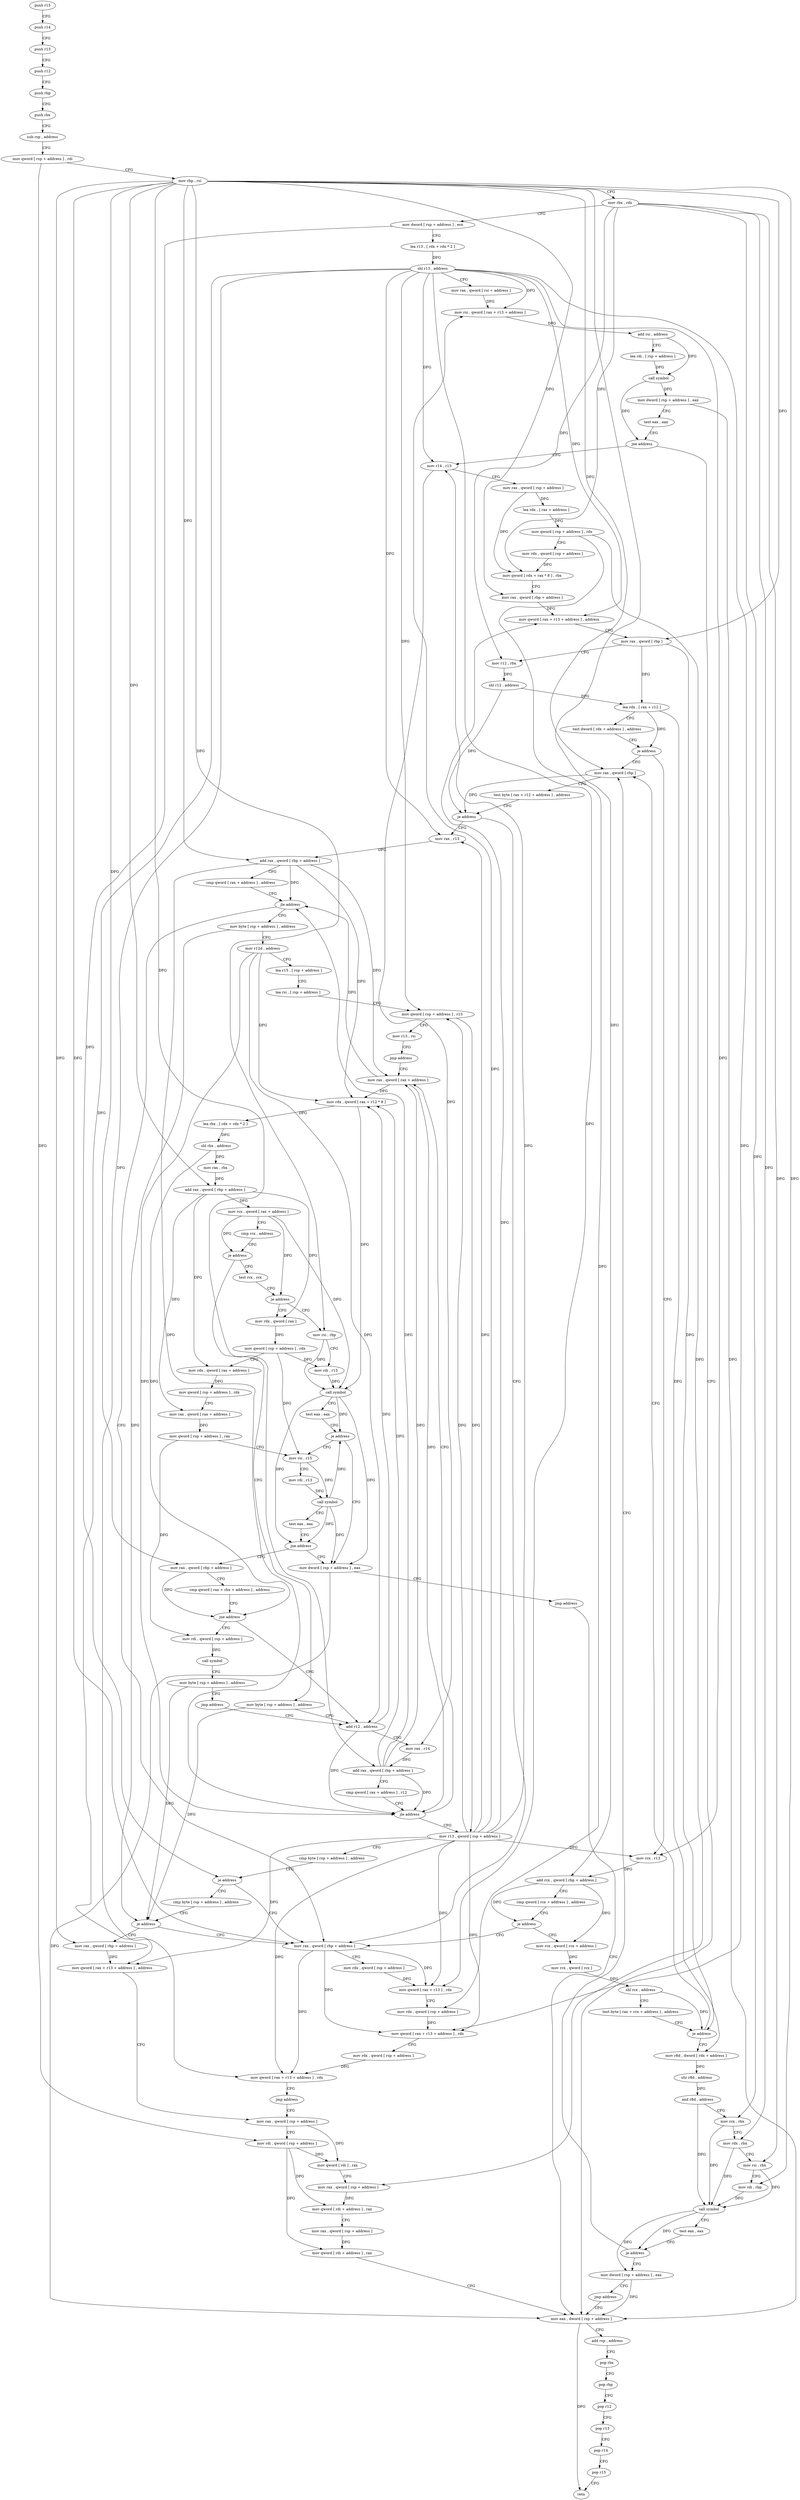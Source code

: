 digraph "func" {
"4244618" [label = "push r15" ]
"4244620" [label = "push r14" ]
"4244622" [label = "push r13" ]
"4244624" [label = "push r12" ]
"4244626" [label = "push rbp" ]
"4244627" [label = "push rbx" ]
"4244628" [label = "sub rsp , address" ]
"4244632" [label = "mov qword [ rsp + address ] , rdi" ]
"4244637" [label = "mov rbp , rsi" ]
"4244640" [label = "mov rbx , rdx" ]
"4244643" [label = "mov dword [ rsp + address ] , ecx" ]
"4244647" [label = "lea r13 , [ rdx + rdx * 2 ]" ]
"4244651" [label = "shl r13 , address" ]
"4244655" [label = "mov rax , qword [ rsi + address ]" ]
"4244659" [label = "mov rsi , qword [ rax + r13 + address ]" ]
"4244664" [label = "add rsi , address" ]
"4244668" [label = "lea rdi , [ rsp + address ]" ]
"4244673" [label = "call symbol" ]
"4244678" [label = "mov dword [ rsp + address ] , eax" ]
"4244682" [label = "test eax , eax" ]
"4244684" [label = "jne address" ]
"4245120" [label = "mov eax , dword [ rsp + address ]" ]
"4244690" [label = "mov r14 , r13" ]
"4245124" [label = "add rsp , address" ]
"4245128" [label = "pop rbx" ]
"4245129" [label = "pop rbp" ]
"4245130" [label = "pop r12" ]
"4245132" [label = "pop r13" ]
"4245134" [label = "pop r14" ]
"4245136" [label = "pop r15" ]
"4245138" [label = "retn" ]
"4244693" [label = "mov rax , qword [ rsp + address ]" ]
"4244698" [label = "lea rdx , [ rax + address ]" ]
"4244702" [label = "mov qword [ rsp + address ] , rdx" ]
"4244707" [label = "mov rdx , qword [ rsp + address ]" ]
"4244712" [label = "mov qword [ rdx + rax * 8 ] , rbx" ]
"4244716" [label = "mov rax , qword [ rbp + address ]" ]
"4244720" [label = "mov qword [ rax + r13 + address ] , address" ]
"4244729" [label = "mov rax , qword [ rbp ]" ]
"4244733" [label = "mov r12 , rbx" ]
"4244736" [label = "shl r12 , address" ]
"4244740" [label = "lea rdx , [ rax + r12 ]" ]
"4244744" [label = "test dword [ rdx + address ] , address" ]
"4244751" [label = "je address" ]
"4244789" [label = "mov rax , qword [ rbp ]" ]
"4244753" [label = "mov rcx , r13" ]
"4244793" [label = "test byte [ rax + r12 + address ] , address" ]
"4244799" [label = "je address" ]
"4245139" [label = "mov rax , qword [ rbp + address ]" ]
"4244805" [label = "mov rax , r13" ]
"4244756" [label = "add rcx , qword [ rbp + address ]" ]
"4244760" [label = "cmp qword [ rcx + address ] , address" ]
"4244765" [label = "je address" ]
"4244771" [label = "mov rcx , qword [ rcx + address ]" ]
"4245143" [label = "mov rdx , qword [ rsp + address ]" ]
"4245148" [label = "mov qword [ rax + r13 ] , rdx" ]
"4245152" [label = "mov rdx , qword [ rsp + address ]" ]
"4245157" [label = "mov qword [ rax + r13 + address ] , rdx" ]
"4245162" [label = "mov rdx , qword [ rsp + address ]" ]
"4245167" [label = "mov qword [ rax + r13 + address ] , rdx" ]
"4245172" [label = "jmp address" ]
"4245089" [label = "mov rax , qword [ rsp + address ]" ]
"4244808" [label = "add rax , qword [ rbp + address ]" ]
"4244812" [label = "cmp qword [ rax + address ] , address" ]
"4244817" [label = "jle address" ]
"4244823" [label = "mov byte [ rsp + address ] , address" ]
"4244775" [label = "mov rcx , qword [ rcx ]" ]
"4244778" [label = "shl rcx , address" ]
"4244782" [label = "test byte [ rax + rcx + address ] , address" ]
"4244787" [label = "je address" ]
"4244854" [label = "mov r8d , dword [ rdx + address ]" ]
"4245094" [label = "mov rdi , qword [ rsp + address ]" ]
"4245099" [label = "mov qword [ rdi ] , rax" ]
"4245102" [label = "mov rax , qword [ rsp + address ]" ]
"4245107" [label = "mov qword [ rdi + address ] , rax" ]
"4245111" [label = "mov rax , qword [ rsp + address ]" ]
"4245116" [label = "mov qword [ rdi + address ] , rax" ]
"4244828" [label = "mov r12d , address" ]
"4244834" [label = "lea r15 , [ rsp + address ]" ]
"4244839" [label = "lea rsi , [ rsp + address ]" ]
"4244844" [label = "mov qword [ rsp + address ] , r13" ]
"4244849" [label = "mov r13 , rsi" ]
"4244852" [label = "jmp address" ]
"4244925" [label = "mov rax , qword [ rax + address ]" ]
"4244858" [label = "shr r8d , address" ]
"4244862" [label = "and r8d , address" ]
"4244869" [label = "mov rcx , rbx" ]
"4244872" [label = "mov rdx , rbx" ]
"4244875" [label = "mov rsi , rbx" ]
"4244878" [label = "mov rdi , rbp" ]
"4244881" [label = "call symbol" ]
"4244886" [label = "test eax , eax" ]
"4244888" [label = "je address" ]
"4244890" [label = "mov dword [ rsp + address ] , eax" ]
"4244929" [label = "mov rdx , qword [ rax + r12 * 8 ]" ]
"4244933" [label = "lea rbx , [ rdx + rdx * 2 ]" ]
"4244937" [label = "shl rbx , address" ]
"4244941" [label = "mov rax , rbx" ]
"4244944" [label = "add rax , qword [ rbp + address ]" ]
"4244948" [label = "mov rcx , qword [ rax + address ]" ]
"4244952" [label = "cmp rcx , address" ]
"4244956" [label = "je address" ]
"4244899" [label = "mov byte [ rsp + address ] , address" ]
"4244958" [label = "test rcx , rcx" ]
"4244894" [label = "jmp address" ]
"4244904" [label = "add r12 , address" ]
"4244961" [label = "je address" ]
"4245036" [label = "mov rsi , rbp" ]
"4244963" [label = "mov rdx , qword [ rax ]" ]
"4245057" [label = "mov r13 , qword [ rsp + address ]" ]
"4245062" [label = "cmp byte [ rsp + address ] , address" ]
"4245067" [label = "je address" ]
"4245069" [label = "cmp byte [ rsp + address ] , address" ]
"4245039" [label = "mov rdi , r15" ]
"4245042" [label = "call symbol" ]
"4245047" [label = "test eax , eax" ]
"4245049" [label = "je address" ]
"4244989" [label = "mov rsi , r15" ]
"4245051" [label = "mov dword [ rsp + address ] , eax" ]
"4244966" [label = "mov qword [ rsp + address ] , rdx" ]
"4244971" [label = "mov rdx , qword [ rax + address ]" ]
"4244975" [label = "mov qword [ rsp + address ] , rdx" ]
"4244980" [label = "mov rax , qword [ rax + address ]" ]
"4244984" [label = "mov qword [ rsp + address ] , rax" ]
"4245074" [label = "je address" ]
"4245076" [label = "mov rax , qword [ rbp + address ]" ]
"4244992" [label = "mov rdi , r13" ]
"4244995" [label = "call symbol" ]
"4245000" [label = "test eax , eax" ]
"4245002" [label = "jne address" ]
"4245004" [label = "mov rax , qword [ rbp + address ]" ]
"4245055" [label = "jmp address" ]
"4245008" [label = "cmp qword [ rax + rbx + address ] , address" ]
"4245014" [label = "jne address" ]
"4245016" [label = "mov rdi , qword [ rsp + address ]" ]
"4245080" [label = "mov qword [ rax + r13 + address ] , address" ]
"4244908" [label = "mov rax , r14" ]
"4244911" [label = "add rax , qword [ rbp + address ]" ]
"4244915" [label = "cmp qword [ rax + address ] , r12" ]
"4244919" [label = "jle address" ]
"4245021" [label = "call symbol" ]
"4245026" [label = "mov byte [ rsp + address ] , address" ]
"4245031" [label = "jmp address" ]
"4244618" -> "4244620" [ label = "CFG" ]
"4244620" -> "4244622" [ label = "CFG" ]
"4244622" -> "4244624" [ label = "CFG" ]
"4244624" -> "4244626" [ label = "CFG" ]
"4244626" -> "4244627" [ label = "CFG" ]
"4244627" -> "4244628" [ label = "CFG" ]
"4244628" -> "4244632" [ label = "CFG" ]
"4244632" -> "4244637" [ label = "CFG" ]
"4244632" -> "4245094" [ label = "DFG" ]
"4244637" -> "4244640" [ label = "CFG" ]
"4244637" -> "4244716" [ label = "DFG" ]
"4244637" -> "4244729" [ label = "DFG" ]
"4244637" -> "4244789" [ label = "DFG" ]
"4244637" -> "4244756" [ label = "DFG" ]
"4244637" -> "4245139" [ label = "DFG" ]
"4244637" -> "4244808" [ label = "DFG" ]
"4244637" -> "4244878" [ label = "DFG" ]
"4244637" -> "4244944" [ label = "DFG" ]
"4244637" -> "4244911" [ label = "DFG" ]
"4244637" -> "4245036" [ label = "DFG" ]
"4244637" -> "4245004" [ label = "DFG" ]
"4244637" -> "4245076" [ label = "DFG" ]
"4244640" -> "4244643" [ label = "CFG" ]
"4244640" -> "4244712" [ label = "DFG" ]
"4244640" -> "4244733" [ label = "DFG" ]
"4244640" -> "4244869" [ label = "DFG" ]
"4244640" -> "4244872" [ label = "DFG" ]
"4244640" -> "4244875" [ label = "DFG" ]
"4244643" -> "4244647" [ label = "CFG" ]
"4244643" -> "4245067" [ label = "DFG" ]
"4244647" -> "4244651" [ label = "DFG" ]
"4244651" -> "4244655" [ label = "CFG" ]
"4244651" -> "4244659" [ label = "DFG" ]
"4244651" -> "4244690" [ label = "DFG" ]
"4244651" -> "4244720" [ label = "DFG" ]
"4244651" -> "4244753" [ label = "DFG" ]
"4244651" -> "4245148" [ label = "DFG" ]
"4244651" -> "4245157" [ label = "DFG" ]
"4244651" -> "4245167" [ label = "DFG" ]
"4244651" -> "4244805" [ label = "DFG" ]
"4244651" -> "4244844" [ label = "DFG" ]
"4244651" -> "4245080" [ label = "DFG" ]
"4244655" -> "4244659" [ label = "DFG" ]
"4244659" -> "4244664" [ label = "DFG" ]
"4244664" -> "4244668" [ label = "CFG" ]
"4244664" -> "4244673" [ label = "DFG" ]
"4244668" -> "4244673" [ label = "DFG" ]
"4244673" -> "4244678" [ label = "DFG" ]
"4244673" -> "4244684" [ label = "DFG" ]
"4244678" -> "4244682" [ label = "CFG" ]
"4244678" -> "4245120" [ label = "DFG" ]
"4244682" -> "4244684" [ label = "CFG" ]
"4244684" -> "4245120" [ label = "CFG" ]
"4244684" -> "4244690" [ label = "CFG" ]
"4245120" -> "4245124" [ label = "CFG" ]
"4245120" -> "4245138" [ label = "DFG" ]
"4244690" -> "4244693" [ label = "CFG" ]
"4244690" -> "4244908" [ label = "DFG" ]
"4245124" -> "4245128" [ label = "CFG" ]
"4245128" -> "4245129" [ label = "CFG" ]
"4245129" -> "4245130" [ label = "CFG" ]
"4245130" -> "4245132" [ label = "CFG" ]
"4245132" -> "4245134" [ label = "CFG" ]
"4245134" -> "4245136" [ label = "CFG" ]
"4245136" -> "4245138" [ label = "CFG" ]
"4244693" -> "4244698" [ label = "DFG" ]
"4244693" -> "4244712" [ label = "DFG" ]
"4244698" -> "4244702" [ label = "DFG" ]
"4244702" -> "4244707" [ label = "CFG" ]
"4244702" -> "4245152" [ label = "DFG" ]
"4244702" -> "4245102" [ label = "DFG" ]
"4244707" -> "4244712" [ label = "DFG" ]
"4244712" -> "4244716" [ label = "CFG" ]
"4244716" -> "4244720" [ label = "DFG" ]
"4244720" -> "4244729" [ label = "CFG" ]
"4244729" -> "4244733" [ label = "CFG" ]
"4244729" -> "4244740" [ label = "DFG" ]
"4244729" -> "4244787" [ label = "DFG" ]
"4244733" -> "4244736" [ label = "DFG" ]
"4244736" -> "4244740" [ label = "DFG" ]
"4244736" -> "4244799" [ label = "DFG" ]
"4244740" -> "4244744" [ label = "CFG" ]
"4244740" -> "4244751" [ label = "DFG" ]
"4244740" -> "4244854" [ label = "DFG" ]
"4244744" -> "4244751" [ label = "CFG" ]
"4244751" -> "4244789" [ label = "CFG" ]
"4244751" -> "4244753" [ label = "CFG" ]
"4244789" -> "4244793" [ label = "CFG" ]
"4244789" -> "4244799" [ label = "DFG" ]
"4244753" -> "4244756" [ label = "DFG" ]
"4244793" -> "4244799" [ label = "CFG" ]
"4244799" -> "4245139" [ label = "CFG" ]
"4244799" -> "4244805" [ label = "CFG" ]
"4245139" -> "4245143" [ label = "CFG" ]
"4245139" -> "4245148" [ label = "DFG" ]
"4245139" -> "4245157" [ label = "DFG" ]
"4245139" -> "4245167" [ label = "DFG" ]
"4244805" -> "4244808" [ label = "DFG" ]
"4244756" -> "4244760" [ label = "CFG" ]
"4244756" -> "4244765" [ label = "DFG" ]
"4244756" -> "4244771" [ label = "DFG" ]
"4244760" -> "4244765" [ label = "CFG" ]
"4244765" -> "4245139" [ label = "CFG" ]
"4244765" -> "4244771" [ label = "CFG" ]
"4244771" -> "4244775" [ label = "DFG" ]
"4245143" -> "4245148" [ label = "DFG" ]
"4245148" -> "4245152" [ label = "CFG" ]
"4245152" -> "4245157" [ label = "DFG" ]
"4245157" -> "4245162" [ label = "CFG" ]
"4245162" -> "4245167" [ label = "DFG" ]
"4245167" -> "4245172" [ label = "CFG" ]
"4245172" -> "4245089" [ label = "CFG" ]
"4245089" -> "4245094" [ label = "CFG" ]
"4245089" -> "4245099" [ label = "DFG" ]
"4244808" -> "4244812" [ label = "CFG" ]
"4244808" -> "4244817" [ label = "DFG" ]
"4244808" -> "4244925" [ label = "DFG" ]
"4244808" -> "4244929" [ label = "DFG" ]
"4244808" -> "4244919" [ label = "DFG" ]
"4244812" -> "4244817" [ label = "CFG" ]
"4244817" -> "4245139" [ label = "CFG" ]
"4244817" -> "4244823" [ label = "CFG" ]
"4244823" -> "4244828" [ label = "CFG" ]
"4244823" -> "4245074" [ label = "DFG" ]
"4244775" -> "4244778" [ label = "DFG" ]
"4244778" -> "4244782" [ label = "CFG" ]
"4244778" -> "4244787" [ label = "DFG" ]
"4244782" -> "4244787" [ label = "CFG" ]
"4244787" -> "4244854" [ label = "CFG" ]
"4244787" -> "4244789" [ label = "CFG" ]
"4244854" -> "4244858" [ label = "DFG" ]
"4245094" -> "4245099" [ label = "DFG" ]
"4245094" -> "4245107" [ label = "DFG" ]
"4245094" -> "4245116" [ label = "DFG" ]
"4245099" -> "4245102" [ label = "CFG" ]
"4245102" -> "4245107" [ label = "DFG" ]
"4245107" -> "4245111" [ label = "CFG" ]
"4245111" -> "4245116" [ label = "DFG" ]
"4245116" -> "4245120" [ label = "CFG" ]
"4244828" -> "4244834" [ label = "CFG" ]
"4244828" -> "4244929" [ label = "DFG" ]
"4244828" -> "4244904" [ label = "DFG" ]
"4244828" -> "4244919" [ label = "DFG" ]
"4244834" -> "4244839" [ label = "CFG" ]
"4244839" -> "4244844" [ label = "CFG" ]
"4244844" -> "4244849" [ label = "CFG" ]
"4244844" -> "4245057" [ label = "DFG" ]
"4244849" -> "4244852" [ label = "CFG" ]
"4244852" -> "4244925" [ label = "CFG" ]
"4244925" -> "4244929" [ label = "DFG" ]
"4244925" -> "4244817" [ label = "DFG" ]
"4244925" -> "4244919" [ label = "DFG" ]
"4244858" -> "4244862" [ label = "DFG" ]
"4244862" -> "4244869" [ label = "CFG" ]
"4244862" -> "4244881" [ label = "DFG" ]
"4244869" -> "4244872" [ label = "CFG" ]
"4244869" -> "4244881" [ label = "DFG" ]
"4244872" -> "4244875" [ label = "CFG" ]
"4244872" -> "4244881" [ label = "DFG" ]
"4244875" -> "4244878" [ label = "CFG" ]
"4244875" -> "4244881" [ label = "DFG" ]
"4244878" -> "4244881" [ label = "DFG" ]
"4244881" -> "4244886" [ label = "CFG" ]
"4244881" -> "4244888" [ label = "DFG" ]
"4244881" -> "4244890" [ label = "DFG" ]
"4244886" -> "4244888" [ label = "CFG" ]
"4244888" -> "4244789" [ label = "CFG" ]
"4244888" -> "4244890" [ label = "CFG" ]
"4244890" -> "4244894" [ label = "CFG" ]
"4244890" -> "4245120" [ label = "DFG" ]
"4244929" -> "4244933" [ label = "DFG" ]
"4244929" -> "4245042" [ label = "DFG" ]
"4244933" -> "4244937" [ label = "DFG" ]
"4244937" -> "4244941" [ label = "DFG" ]
"4244937" -> "4245014" [ label = "DFG" ]
"4244941" -> "4244944" [ label = "DFG" ]
"4244944" -> "4244948" [ label = "DFG" ]
"4244944" -> "4244963" [ label = "DFG" ]
"4244944" -> "4244971" [ label = "DFG" ]
"4244944" -> "4244980" [ label = "DFG" ]
"4244948" -> "4244952" [ label = "CFG" ]
"4244948" -> "4244956" [ label = "DFG" ]
"4244948" -> "4244961" [ label = "DFG" ]
"4244948" -> "4245042" [ label = "DFG" ]
"4244952" -> "4244956" [ label = "CFG" ]
"4244956" -> "4244899" [ label = "CFG" ]
"4244956" -> "4244958" [ label = "CFG" ]
"4244899" -> "4244904" [ label = "CFG" ]
"4244899" -> "4245074" [ label = "DFG" ]
"4244958" -> "4244961" [ label = "CFG" ]
"4244894" -> "4245120" [ label = "CFG" ]
"4244904" -> "4244908" [ label = "CFG" ]
"4244904" -> "4244929" [ label = "DFG" ]
"4244904" -> "4244919" [ label = "DFG" ]
"4244961" -> "4245036" [ label = "CFG" ]
"4244961" -> "4244963" [ label = "CFG" ]
"4245036" -> "4245039" [ label = "CFG" ]
"4245036" -> "4245042" [ label = "DFG" ]
"4244963" -> "4244966" [ label = "DFG" ]
"4245057" -> "4245062" [ label = "CFG" ]
"4245057" -> "4244659" [ label = "DFG" ]
"4245057" -> "4244690" [ label = "DFG" ]
"4245057" -> "4244720" [ label = "DFG" ]
"4245057" -> "4244753" [ label = "DFG" ]
"4245057" -> "4244805" [ label = "DFG" ]
"4245057" -> "4244844" [ label = "DFG" ]
"4245057" -> "4245148" [ label = "DFG" ]
"4245057" -> "4245157" [ label = "DFG" ]
"4245057" -> "4245167" [ label = "DFG" ]
"4245057" -> "4245080" [ label = "DFG" ]
"4245062" -> "4245067" [ label = "CFG" ]
"4245067" -> "4245139" [ label = "CFG" ]
"4245067" -> "4245069" [ label = "CFG" ]
"4245069" -> "4245074" [ label = "CFG" ]
"4245039" -> "4245042" [ label = "DFG" ]
"4245042" -> "4245047" [ label = "CFG" ]
"4245042" -> "4245049" [ label = "DFG" ]
"4245042" -> "4245002" [ label = "DFG" ]
"4245042" -> "4245051" [ label = "DFG" ]
"4245047" -> "4245049" [ label = "CFG" ]
"4245049" -> "4244989" [ label = "CFG" ]
"4245049" -> "4245051" [ label = "CFG" ]
"4244989" -> "4244992" [ label = "CFG" ]
"4244989" -> "4244995" [ label = "DFG" ]
"4245051" -> "4245055" [ label = "CFG" ]
"4245051" -> "4245120" [ label = "DFG" ]
"4244966" -> "4244971" [ label = "CFG" ]
"4244966" -> "4245039" [ label = "DFG" ]
"4244966" -> "4244989" [ label = "DFG" ]
"4244971" -> "4244975" [ label = "DFG" ]
"4244975" -> "4244980" [ label = "CFG" ]
"4244980" -> "4244984" [ label = "DFG" ]
"4244984" -> "4244989" [ label = "CFG" ]
"4244984" -> "4245016" [ label = "DFG" ]
"4245074" -> "4245139" [ label = "CFG" ]
"4245074" -> "4245076" [ label = "CFG" ]
"4245076" -> "4245080" [ label = "DFG" ]
"4244992" -> "4244995" [ label = "DFG" ]
"4244995" -> "4245000" [ label = "CFG" ]
"4244995" -> "4245049" [ label = "DFG" ]
"4244995" -> "4245002" [ label = "DFG" ]
"4244995" -> "4245051" [ label = "DFG" ]
"4245000" -> "4245002" [ label = "CFG" ]
"4245002" -> "4245051" [ label = "CFG" ]
"4245002" -> "4245004" [ label = "CFG" ]
"4245004" -> "4245008" [ label = "CFG" ]
"4245004" -> "4245014" [ label = "DFG" ]
"4245055" -> "4245120" [ label = "CFG" ]
"4245008" -> "4245014" [ label = "CFG" ]
"4245014" -> "4244904" [ label = "CFG" ]
"4245014" -> "4245016" [ label = "CFG" ]
"4245016" -> "4245021" [ label = "DFG" ]
"4245080" -> "4245089" [ label = "CFG" ]
"4244908" -> "4244911" [ label = "DFG" ]
"4244911" -> "4244915" [ label = "CFG" ]
"4244911" -> "4244817" [ label = "DFG" ]
"4244911" -> "4244925" [ label = "DFG" ]
"4244911" -> "4244929" [ label = "DFG" ]
"4244911" -> "4244919" [ label = "DFG" ]
"4244915" -> "4244919" [ label = "CFG" ]
"4244919" -> "4245057" [ label = "CFG" ]
"4244919" -> "4244925" [ label = "CFG" ]
"4245021" -> "4245026" [ label = "CFG" ]
"4245026" -> "4245031" [ label = "CFG" ]
"4245026" -> "4245074" [ label = "DFG" ]
"4245031" -> "4244904" [ label = "CFG" ]
}
